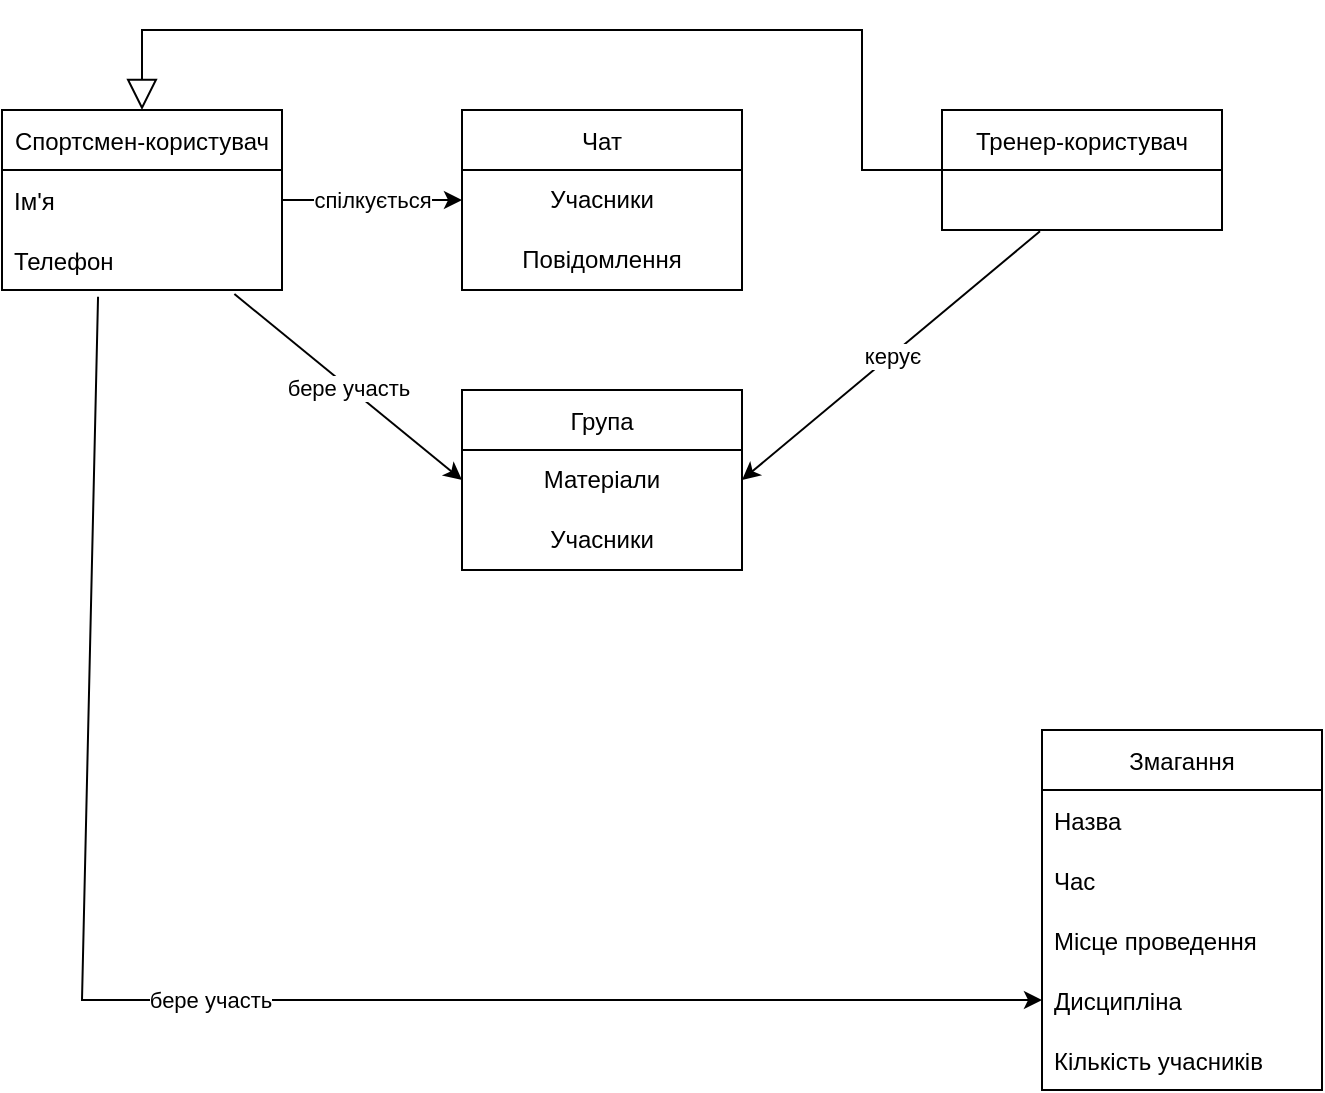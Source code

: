 <mxfile version="20.4.1" type="device"><diagram id="XohW3Wwtzese6Xrek9X9" name="Страница 1"><mxGraphModel dx="1422" dy="737" grid="1" gridSize="10" guides="1" tooltips="1" connect="1" arrows="1" fold="1" page="1" pageScale="1" pageWidth="1169" pageHeight="827" math="0" shadow="0"><root><mxCell id="0"/><mxCell id="1" parent="0"/><mxCell id="T73JKiEIFVumvTce_HOK-1" value="Спортсмен-користувач" style="swimlane;fontStyle=0;childLayout=stackLayout;horizontal=1;startSize=30;horizontalStack=0;resizeParent=1;resizeParentMax=0;resizeLast=0;collapsible=1;marginBottom=0;" parent="1" vertex="1"><mxGeometry x="120" y="70" width="140" height="90" as="geometry"/></mxCell><mxCell id="T73JKiEIFVumvTce_HOK-3" value="Ім'я" style="text;strokeColor=none;fillColor=none;align=left;verticalAlign=middle;spacingLeft=4;spacingRight=4;overflow=hidden;points=[[0,0.5],[1,0.5]];portConstraint=eastwest;rotatable=0;" parent="T73JKiEIFVumvTce_HOK-1" vertex="1"><mxGeometry y="30" width="140" height="30" as="geometry"/></mxCell><mxCell id="T73JKiEIFVumvTce_HOK-5" value="Телефон" style="text;strokeColor=none;fillColor=none;align=left;verticalAlign=middle;spacingLeft=4;spacingRight=4;overflow=hidden;points=[[0,0.5],[1,0.5]];portConstraint=eastwest;rotatable=0;" parent="T73JKiEIFVumvTce_HOK-1" vertex="1"><mxGeometry y="60" width="140" height="30" as="geometry"/></mxCell><mxCell id="T73JKiEIFVumvTce_HOK-63" style="edgeStyle=orthogonalEdgeStyle;rounded=0;orthogonalLoop=1;jettySize=auto;html=1;endArrow=block;endFill=0;endSize=13;" parent="1" source="T73JKiEIFVumvTce_HOK-6" target="T73JKiEIFVumvTce_HOK-1" edge="1"><mxGeometry relative="1" as="geometry"><mxPoint x="530" y="30" as="targetPoint"/><Array as="points"><mxPoint x="550" y="100"/><mxPoint x="550" y="30"/><mxPoint x="190" y="30"/></Array></mxGeometry></mxCell><mxCell id="T73JKiEIFVumvTce_HOK-6" value="Тренер-користувач" style="swimlane;fontStyle=0;childLayout=stackLayout;horizontal=1;startSize=30;horizontalStack=0;resizeParent=1;resizeParentMax=0;resizeLast=0;collapsible=1;marginBottom=0;" parent="1" vertex="1"><mxGeometry x="590" y="70" width="140" height="60" as="geometry"/></mxCell><mxCell id="T73JKiEIFVumvTce_HOK-15" value="Змагання" style="swimlane;fontStyle=0;childLayout=stackLayout;horizontal=1;startSize=30;horizontalStack=0;resizeParent=1;resizeParentMax=0;resizeLast=0;collapsible=1;marginBottom=0;" parent="1" vertex="1"><mxGeometry x="640" y="380" width="140" height="180" as="geometry"/></mxCell><mxCell id="T73JKiEIFVumvTce_HOK-17" value="Назва" style="text;strokeColor=none;fillColor=none;align=left;verticalAlign=middle;spacingLeft=4;spacingRight=4;overflow=hidden;points=[[0,0.5],[1,0.5]];portConstraint=eastwest;rotatable=0;" parent="T73JKiEIFVumvTce_HOK-15" vertex="1"><mxGeometry y="30" width="140" height="30" as="geometry"/></mxCell><mxCell id="T73JKiEIFVumvTce_HOK-18" value="Час" style="text;strokeColor=none;fillColor=none;align=left;verticalAlign=middle;spacingLeft=4;spacingRight=4;overflow=hidden;points=[[0,0.5],[1,0.5]];portConstraint=eastwest;rotatable=0;" parent="T73JKiEIFVumvTce_HOK-15" vertex="1"><mxGeometry y="60" width="140" height="30" as="geometry"/></mxCell><mxCell id="T73JKiEIFVumvTce_HOK-19" value="Місце проведення" style="text;strokeColor=none;fillColor=none;align=left;verticalAlign=middle;spacingLeft=4;spacingRight=4;overflow=hidden;points=[[0,0.5],[1,0.5]];portConstraint=eastwest;rotatable=0;" parent="T73JKiEIFVumvTce_HOK-15" vertex="1"><mxGeometry y="90" width="140" height="30" as="geometry"/></mxCell><mxCell id="T73JKiEIFVumvTce_HOK-20" value="Дисципліна" style="text;strokeColor=none;fillColor=none;align=left;verticalAlign=middle;spacingLeft=4;spacingRight=4;overflow=hidden;points=[[0,0.5],[1,0.5]];portConstraint=eastwest;rotatable=0;" parent="T73JKiEIFVumvTce_HOK-15" vertex="1"><mxGeometry y="120" width="140" height="30" as="geometry"/></mxCell><mxCell id="T73JKiEIFVumvTce_HOK-65" value="Кількість учасників" style="text;strokeColor=none;fillColor=none;align=left;verticalAlign=middle;spacingLeft=4;spacingRight=4;overflow=hidden;points=[[0,0.5],[1,0.5]];portConstraint=eastwest;rotatable=0;" parent="T73JKiEIFVumvTce_HOK-15" vertex="1"><mxGeometry y="150" width="140" height="30" as="geometry"/></mxCell><mxCell id="T73JKiEIFVumvTce_HOK-28" value="Чат" style="swimlane;fontStyle=0;childLayout=stackLayout;horizontal=1;startSize=30;horizontalStack=0;resizeParent=1;resizeParentMax=0;resizeLast=0;collapsible=1;marginBottom=0;" parent="1" vertex="1"><mxGeometry x="350" y="70" width="140" height="90" as="geometry"/></mxCell><mxCell id="k_FVmFkaRJmw3g8pf17S-2" value="Учасники" style="text;html=1;strokeColor=none;fillColor=none;align=center;verticalAlign=middle;whiteSpace=wrap;rounded=0;" vertex="1" parent="T73JKiEIFVumvTce_HOK-28"><mxGeometry y="30" width="140" height="30" as="geometry"/></mxCell><mxCell id="k_FVmFkaRJmw3g8pf17S-3" value="Повідомлення" style="text;html=1;strokeColor=none;fillColor=none;align=center;verticalAlign=middle;whiteSpace=wrap;rounded=0;" vertex="1" parent="T73JKiEIFVumvTce_HOK-28"><mxGeometry y="60" width="140" height="30" as="geometry"/></mxCell><mxCell id="T73JKiEIFVumvTce_HOK-32" value="Група" style="swimlane;fontStyle=0;childLayout=stackLayout;horizontal=1;startSize=30;horizontalStack=0;resizeParent=1;resizeParentMax=0;resizeLast=0;collapsible=1;marginBottom=0;" parent="1" vertex="1"><mxGeometry x="350" y="210" width="140" height="90" as="geometry"/></mxCell><mxCell id="k_FVmFkaRJmw3g8pf17S-4" value="Матеріали" style="text;html=1;strokeColor=none;fillColor=none;align=center;verticalAlign=middle;whiteSpace=wrap;rounded=0;" vertex="1" parent="T73JKiEIFVumvTce_HOK-32"><mxGeometry y="30" width="140" height="30" as="geometry"/></mxCell><mxCell id="k_FVmFkaRJmw3g8pf17S-5" value="Учасники" style="text;html=1;strokeColor=none;fillColor=none;align=center;verticalAlign=middle;whiteSpace=wrap;rounded=0;" vertex="1" parent="T73JKiEIFVumvTce_HOK-32"><mxGeometry y="60" width="140" height="30" as="geometry"/></mxCell><mxCell id="T73JKiEIFVumvTce_HOK-37" value="спілкується" style="endArrow=classic;html=1;rounded=0;exitX=1;exitY=0.5;exitDx=0;exitDy=0;entryX=0;entryY=0.5;entryDx=0;entryDy=0;" parent="1" source="T73JKiEIFVumvTce_HOK-1" edge="1"><mxGeometry width="50" height="50" relative="1" as="geometry"><mxPoint x="560" y="430" as="sourcePoint"/><mxPoint x="350" y="115" as="targetPoint"/></mxGeometry></mxCell><mxCell id="T73JKiEIFVumvTce_HOK-39" value="керує" style="endArrow=classic;html=1;rounded=0;exitX=0.35;exitY=1.021;exitDx=0;exitDy=0;entryX=1;entryY=0.5;entryDx=0;entryDy=0;exitPerimeter=0;" parent="1" edge="1"><mxGeometry width="50" height="50" relative="1" as="geometry"><mxPoint x="639" y="130.63" as="sourcePoint"/><mxPoint x="490" y="255" as="targetPoint"/></mxGeometry></mxCell><mxCell id="T73JKiEIFVumvTce_HOK-40" value="бере участь" style="endArrow=classic;html=1;rounded=0;exitX=0.83;exitY=1.067;exitDx=0;exitDy=0;entryX=0;entryY=0.5;entryDx=0;entryDy=0;exitPerimeter=0;" parent="1" source="T73JKiEIFVumvTce_HOK-5" edge="1"><mxGeometry width="50" height="50" relative="1" as="geometry"><mxPoint x="259.72" y="220.96" as="sourcePoint"/><mxPoint x="350" y="255" as="targetPoint"/></mxGeometry></mxCell><mxCell id="T73JKiEIFVumvTce_HOK-43" value="бере участь" style="endArrow=classic;html=1;rounded=0;exitX=0.343;exitY=1.113;exitDx=0;exitDy=0;entryX=0;entryY=0.5;entryDx=0;entryDy=0;exitPerimeter=0;" parent="1" source="T73JKiEIFVumvTce_HOK-5" target="T73JKiEIFVumvTce_HOK-20" edge="1"><mxGeometry width="50" height="50" relative="1" as="geometry"><mxPoint x="183.84" y="223.03" as="sourcePoint"/><mxPoint x="332.5" y="390" as="targetPoint"/><Array as="points"><mxPoint x="160" y="515"/></Array></mxGeometry></mxCell></root></mxGraphModel></diagram></mxfile>